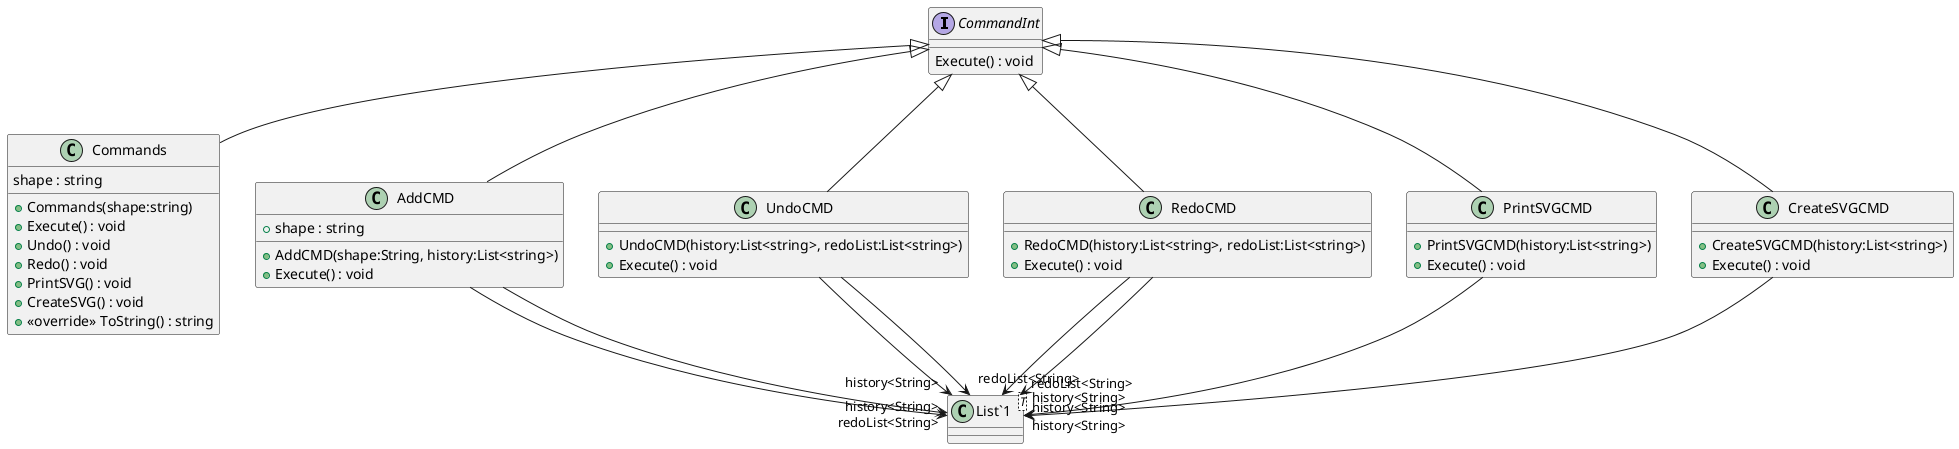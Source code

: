 @startuml
interface CommandInt {
    Execute() : void
}
class Commands {
    shape : string
    + Commands(shape:string)
    + Execute() : void
    + Undo() : void
    + Redo() : void
    + PrintSVG() : void
    + CreateSVG() : void
    + <<override>> ToString() : string
}
class AddCMD {
    + shape : string
    + AddCMD(shape:String, history:List<string>)
    + Execute() : void
}
class UndoCMD {
    + UndoCMD(history:List<string>, redoList:List<string>)
    + Execute() : void
}
class RedoCMD {
    + RedoCMD(history:List<string>, redoList:List<string>)
    + Execute() : void
}
class PrintSVGCMD {
    + PrintSVGCMD(history:List<string>)
    + Execute() : void
}
class CreateSVGCMD {
    + CreateSVGCMD(history:List<string>)
    + Execute() : void
}
class "List`1"<T> {
}
CommandInt <|-- Commands
CommandInt <|-- AddCMD
AddCMD --> "history<String>" "List`1"
AddCMD --> "redoList<String>" "List`1"
CommandInt <|-- UndoCMD
UndoCMD --> "history<String>" "List`1"
UndoCMD --> "redoList<String>" "List`1"
CommandInt <|-- RedoCMD
RedoCMD --> "history<String>" "List`1"
RedoCMD --> "redoList<String>" "List`1"
CommandInt <|-- PrintSVGCMD
PrintSVGCMD --> "history<String>" "List`1"
CommandInt <|-- CreateSVGCMD
CreateSVGCMD --> "history<String>" "List`1"
@enduml
